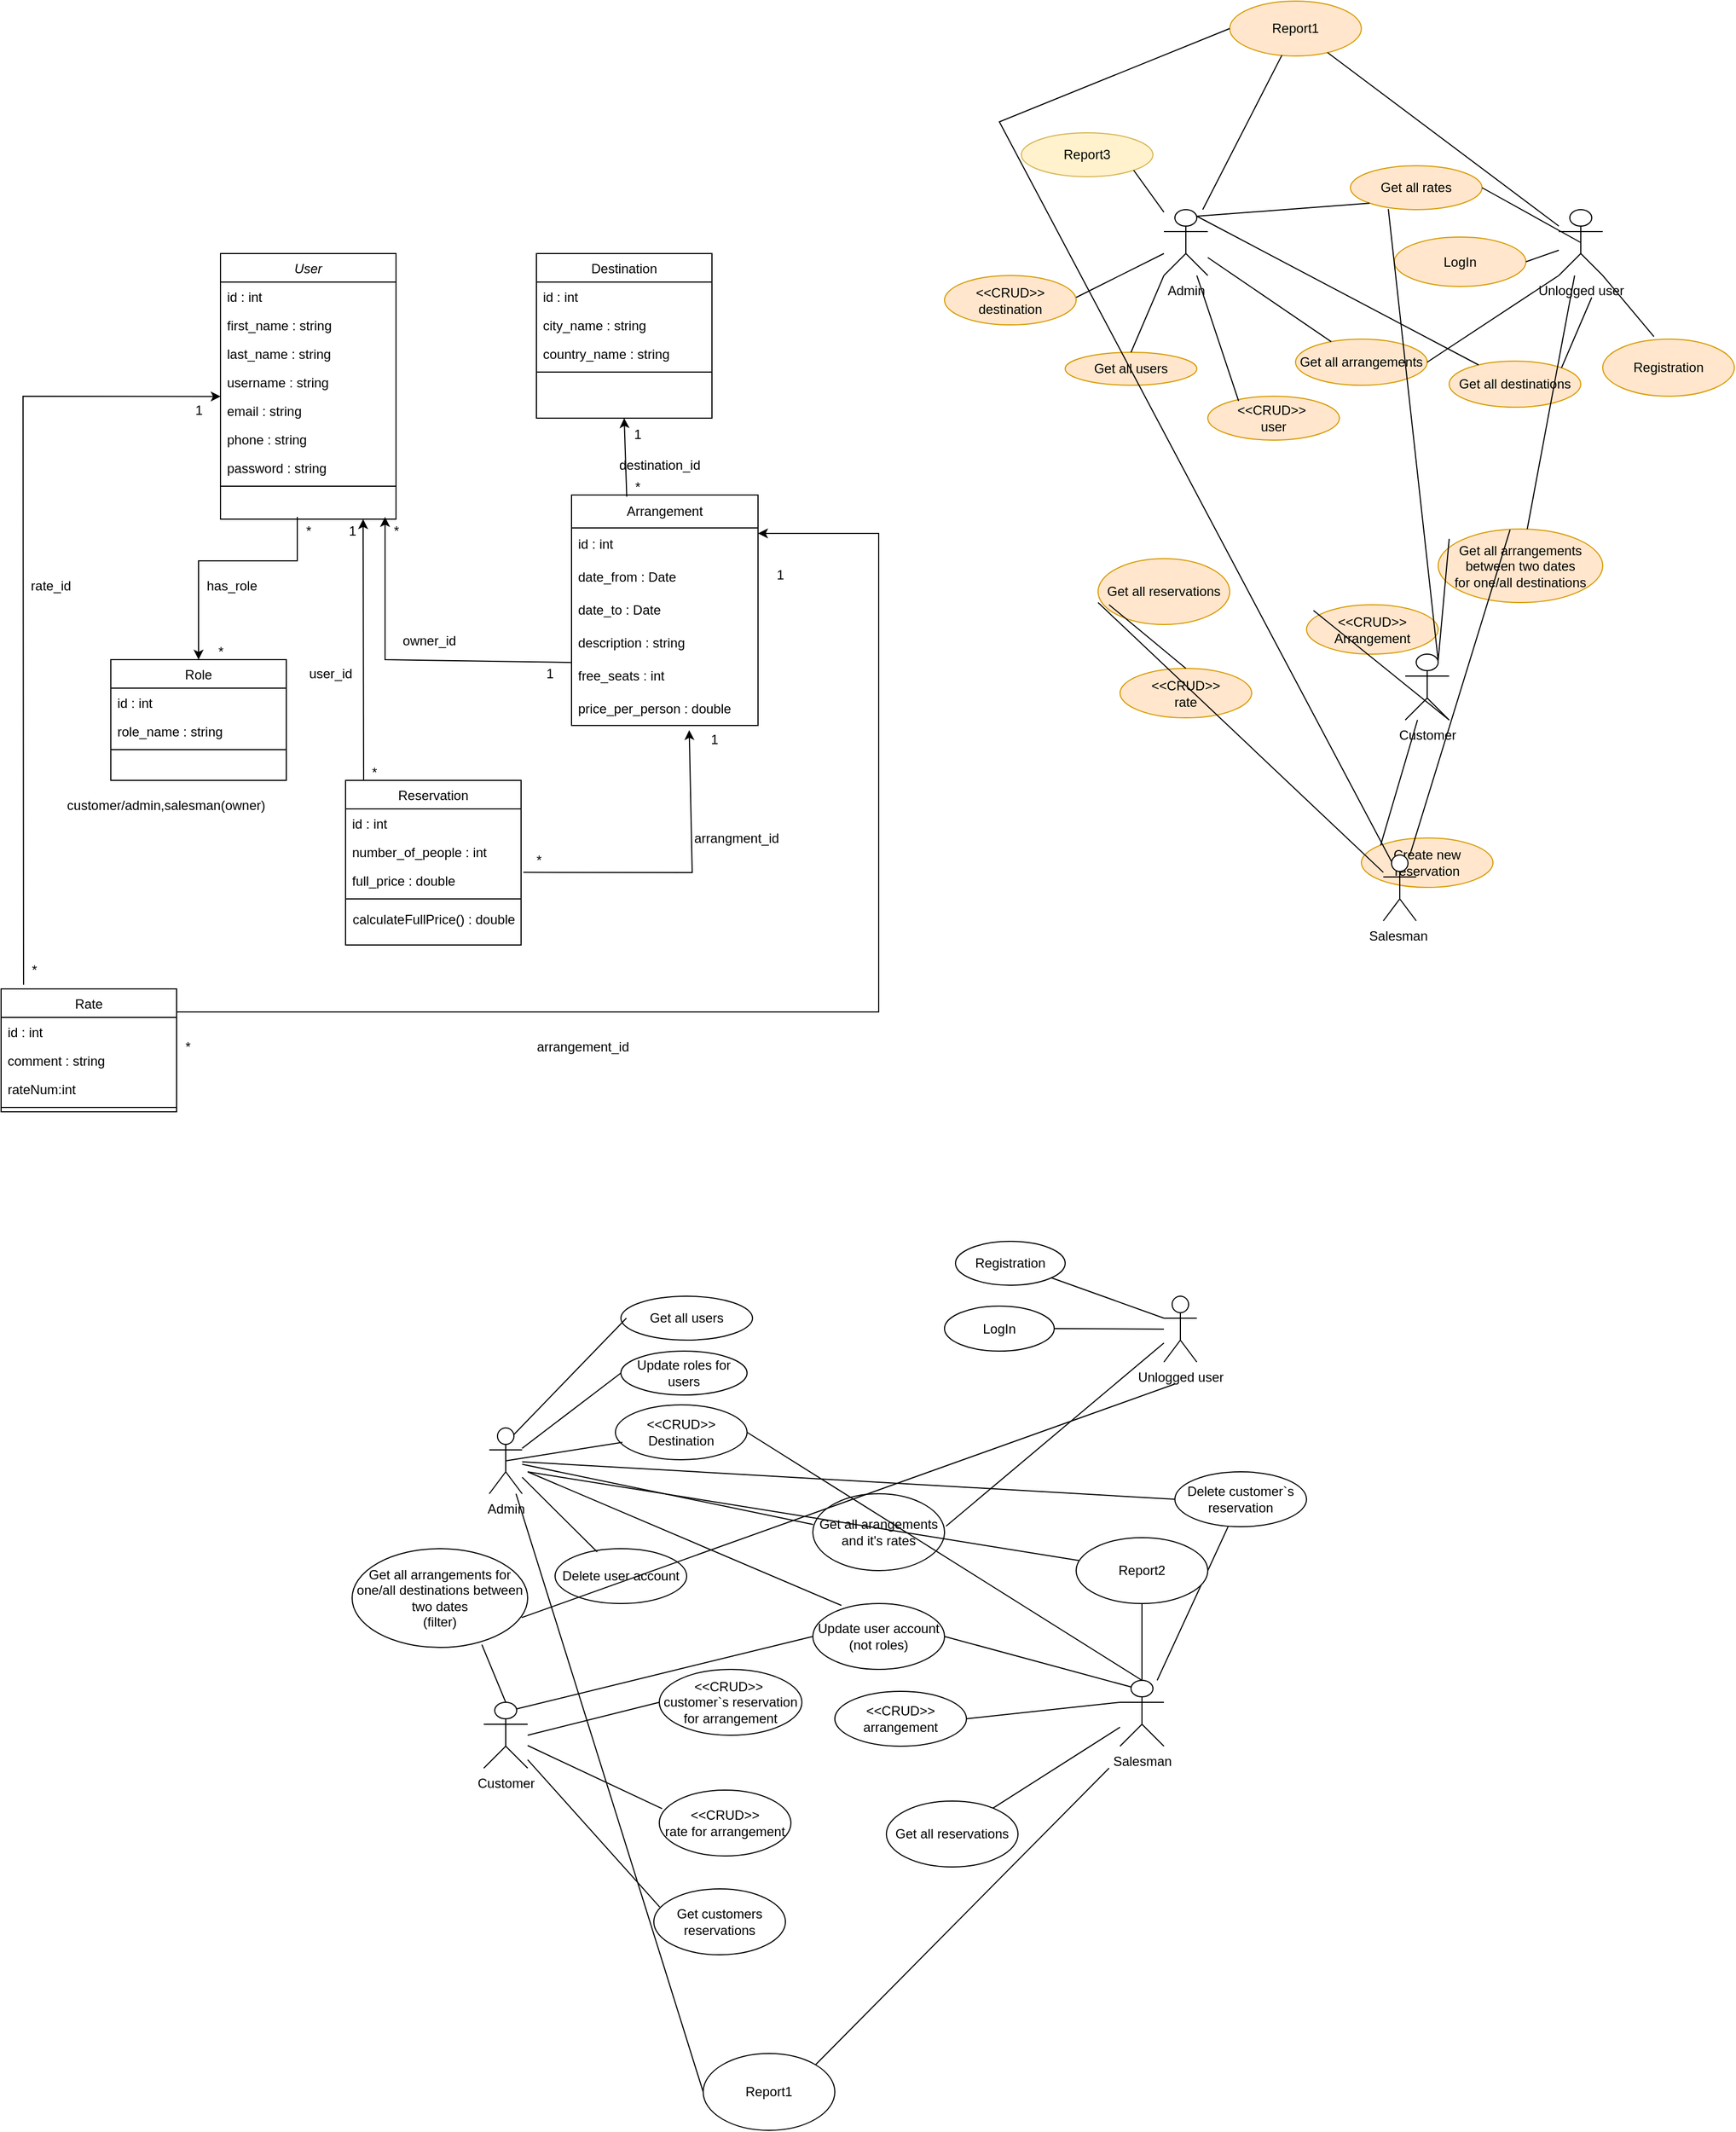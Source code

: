 <mxfile version="24.5.1" type="device">
  <diagram id="C5RBs43oDa-KdzZeNtuy" name="Page-1">
    <mxGraphModel dx="1594" dy="2114" grid="1" gridSize="10" guides="1" tooltips="1" connect="1" arrows="1" fold="1" page="1" pageScale="1" pageWidth="827" pageHeight="1169" math="0" shadow="0">
      <root>
        <mxCell id="WIyWlLk6GJQsqaUBKTNV-0" />
        <mxCell id="WIyWlLk6GJQsqaUBKTNV-1" parent="WIyWlLk6GJQsqaUBKTNV-0" />
        <mxCell id="zkfFHV4jXpPFQw0GAbJ--0" value="User" style="swimlane;fontStyle=2;align=center;verticalAlign=top;childLayout=stackLayout;horizontal=1;startSize=26;horizontalStack=0;resizeParent=1;resizeLast=0;collapsible=1;marginBottom=0;rounded=0;shadow=0;strokeWidth=1;" parent="WIyWlLk6GJQsqaUBKTNV-1" vertex="1">
          <mxGeometry x="220" y="120" width="160" height="242" as="geometry">
            <mxRectangle x="230" y="140" width="160" height="26" as="alternateBounds" />
          </mxGeometry>
        </mxCell>
        <mxCell id="zkfFHV4jXpPFQw0GAbJ--2" value="id : int" style="text;align=left;verticalAlign=top;spacingLeft=4;spacingRight=4;overflow=hidden;rotatable=0;points=[[0,0.5],[1,0.5]];portConstraint=eastwest;rounded=0;shadow=0;html=0;" parent="zkfFHV4jXpPFQw0GAbJ--0" vertex="1">
          <mxGeometry y="26" width="160" height="26" as="geometry" />
        </mxCell>
        <mxCell id="zkfFHV4jXpPFQw0GAbJ--3" value="first_name : string" style="text;align=left;verticalAlign=top;spacingLeft=4;spacingRight=4;overflow=hidden;rotatable=0;points=[[0,0.5],[1,0.5]];portConstraint=eastwest;rounded=0;shadow=0;html=0;" parent="zkfFHV4jXpPFQw0GAbJ--0" vertex="1">
          <mxGeometry y="52" width="160" height="26" as="geometry" />
        </mxCell>
        <mxCell id="bcTZd5hM2hBNBX8d18UH-1" value="last_name : string" style="text;align=left;verticalAlign=top;spacingLeft=4;spacingRight=4;overflow=hidden;rotatable=0;points=[[0,0.5],[1,0.5]];portConstraint=eastwest;rounded=0;shadow=0;html=0;" parent="zkfFHV4jXpPFQw0GAbJ--0" vertex="1">
          <mxGeometry y="78" width="160" height="26" as="geometry" />
        </mxCell>
        <mxCell id="bcTZd5hM2hBNBX8d18UH-0" value="username : string" style="text;align=left;verticalAlign=top;spacingLeft=4;spacingRight=4;overflow=hidden;rotatable=0;points=[[0,0.5],[1,0.5]];portConstraint=eastwest;rounded=0;shadow=0;html=0;" parent="zkfFHV4jXpPFQw0GAbJ--0" vertex="1">
          <mxGeometry y="104" width="160" height="26" as="geometry" />
        </mxCell>
        <mxCell id="bcTZd5hM2hBNBX8d18UH-2" value="email : string" style="text;align=left;verticalAlign=top;spacingLeft=4;spacingRight=4;overflow=hidden;rotatable=0;points=[[0,0.5],[1,0.5]];portConstraint=eastwest;rounded=0;shadow=0;html=0;" parent="zkfFHV4jXpPFQw0GAbJ--0" vertex="1">
          <mxGeometry y="130" width="160" height="26" as="geometry" />
        </mxCell>
        <mxCell id="bcTZd5hM2hBNBX8d18UH-3" value="phone : string" style="text;align=left;verticalAlign=top;spacingLeft=4;spacingRight=4;overflow=hidden;rotatable=0;points=[[0,0.5],[1,0.5]];portConstraint=eastwest;rounded=0;shadow=0;html=0;" parent="zkfFHV4jXpPFQw0GAbJ--0" vertex="1">
          <mxGeometry y="156" width="160" height="26" as="geometry" />
        </mxCell>
        <mxCell id="bcTZd5hM2hBNBX8d18UH-4" value="password : string" style="text;align=left;verticalAlign=top;spacingLeft=4;spacingRight=4;overflow=hidden;rotatable=0;points=[[0,0.5],[1,0.5]];portConstraint=eastwest;rounded=0;shadow=0;html=0;" parent="zkfFHV4jXpPFQw0GAbJ--0" vertex="1">
          <mxGeometry y="182" width="160" height="26" as="geometry" />
        </mxCell>
        <mxCell id="zkfFHV4jXpPFQw0GAbJ--4" value="" style="line;html=1;strokeWidth=1;align=left;verticalAlign=middle;spacingTop=-1;spacingLeft=3;spacingRight=3;rotatable=0;labelPosition=right;points=[];portConstraint=eastwest;" parent="zkfFHV4jXpPFQw0GAbJ--0" vertex="1">
          <mxGeometry y="208" width="160" height="8" as="geometry" />
        </mxCell>
        <mxCell id="zkfFHV4jXpPFQw0GAbJ--6" value="Role" style="swimlane;fontStyle=0;align=center;verticalAlign=top;childLayout=stackLayout;horizontal=1;startSize=26;horizontalStack=0;resizeParent=1;resizeLast=0;collapsible=1;marginBottom=0;rounded=0;shadow=0;strokeWidth=1;" parent="WIyWlLk6GJQsqaUBKTNV-1" vertex="1">
          <mxGeometry x="120" y="490" width="160" height="110" as="geometry">
            <mxRectangle x="130" y="380" width="160" height="26" as="alternateBounds" />
          </mxGeometry>
        </mxCell>
        <mxCell id="zkfFHV4jXpPFQw0GAbJ--7" value="id : int" style="text;align=left;verticalAlign=top;spacingLeft=4;spacingRight=4;overflow=hidden;rotatable=0;points=[[0,0.5],[1,0.5]];portConstraint=eastwest;" parent="zkfFHV4jXpPFQw0GAbJ--6" vertex="1">
          <mxGeometry y="26" width="160" height="26" as="geometry" />
        </mxCell>
        <mxCell id="zkfFHV4jXpPFQw0GAbJ--8" value="role_name : string" style="text;align=left;verticalAlign=top;spacingLeft=4;spacingRight=4;overflow=hidden;rotatable=0;points=[[0,0.5],[1,0.5]];portConstraint=eastwest;rounded=0;shadow=0;html=0;" parent="zkfFHV4jXpPFQw0GAbJ--6" vertex="1">
          <mxGeometry y="52" width="160" height="26" as="geometry" />
        </mxCell>
        <mxCell id="zkfFHV4jXpPFQw0GAbJ--9" value="" style="line;html=1;strokeWidth=1;align=left;verticalAlign=middle;spacingTop=-1;spacingLeft=3;spacingRight=3;rotatable=0;labelPosition=right;points=[];portConstraint=eastwest;" parent="zkfFHV4jXpPFQw0GAbJ--6" vertex="1">
          <mxGeometry y="78" width="160" height="8" as="geometry" />
        </mxCell>
        <mxCell id="zkfFHV4jXpPFQw0GAbJ--17" value="Destination" style="swimlane;fontStyle=0;align=center;verticalAlign=top;childLayout=stackLayout;horizontal=1;startSize=26;horizontalStack=0;resizeParent=1;resizeLast=0;collapsible=1;marginBottom=0;rounded=0;shadow=0;strokeWidth=1;" parent="WIyWlLk6GJQsqaUBKTNV-1" vertex="1">
          <mxGeometry x="508" y="120" width="160" height="150" as="geometry">
            <mxRectangle x="550" y="140" width="160" height="26" as="alternateBounds" />
          </mxGeometry>
        </mxCell>
        <mxCell id="zkfFHV4jXpPFQw0GAbJ--18" value="id : int" style="text;align=left;verticalAlign=top;spacingLeft=4;spacingRight=4;overflow=hidden;rotatable=0;points=[[0,0.5],[1,0.5]];portConstraint=eastwest;" parent="zkfFHV4jXpPFQw0GAbJ--17" vertex="1">
          <mxGeometry y="26" width="160" height="26" as="geometry" />
        </mxCell>
        <mxCell id="zkfFHV4jXpPFQw0GAbJ--20" value="city_name : string" style="text;align=left;verticalAlign=top;spacingLeft=4;spacingRight=4;overflow=hidden;rotatable=0;points=[[0,0.5],[1,0.5]];portConstraint=eastwest;rounded=0;shadow=0;html=0;" parent="zkfFHV4jXpPFQw0GAbJ--17" vertex="1">
          <mxGeometry y="52" width="160" height="26" as="geometry" />
        </mxCell>
        <mxCell id="zkfFHV4jXpPFQw0GAbJ--21" value="country_name : string" style="text;align=left;verticalAlign=top;spacingLeft=4;spacingRight=4;overflow=hidden;rotatable=0;points=[[0,0.5],[1,0.5]];portConstraint=eastwest;rounded=0;shadow=0;html=0;" parent="zkfFHV4jXpPFQw0GAbJ--17" vertex="1">
          <mxGeometry y="78" width="160" height="26" as="geometry" />
        </mxCell>
        <mxCell id="zkfFHV4jXpPFQw0GAbJ--23" value="" style="line;html=1;strokeWidth=1;align=left;verticalAlign=middle;spacingTop=-1;spacingLeft=3;spacingRight=3;rotatable=0;labelPosition=right;points=[];portConstraint=eastwest;" parent="zkfFHV4jXpPFQw0GAbJ--17" vertex="1">
          <mxGeometry y="104" width="160" height="8" as="geometry" />
        </mxCell>
        <mxCell id="bcTZd5hM2hBNBX8d18UH-5" value="" style="endArrow=classic;html=1;rounded=0;entryX=0.5;entryY=0;entryDx=0;entryDy=0;" parent="WIyWlLk6GJQsqaUBKTNV-1" target="zkfFHV4jXpPFQw0GAbJ--6" edge="1">
          <mxGeometry width="50" height="50" relative="1" as="geometry">
            <mxPoint x="290" y="360" as="sourcePoint" />
            <mxPoint x="420" y="310" as="targetPoint" />
            <Array as="points">
              <mxPoint x="290" y="400" />
              <mxPoint x="200" y="400" />
            </Array>
          </mxGeometry>
        </mxCell>
        <mxCell id="bcTZd5hM2hBNBX8d18UH-6" value="*" style="text;html=1;align=center;verticalAlign=middle;resizable=0;points=[];autosize=1;strokeColor=none;fillColor=none;" parent="WIyWlLk6GJQsqaUBKTNV-1" vertex="1">
          <mxGeometry x="285" y="358" width="30" height="30" as="geometry" />
        </mxCell>
        <mxCell id="bcTZd5hM2hBNBX8d18UH-7" value="*" style="text;html=1;align=center;verticalAlign=middle;resizable=0;points=[];autosize=1;strokeColor=none;fillColor=none;" parent="WIyWlLk6GJQsqaUBKTNV-1" vertex="1">
          <mxGeometry x="205" y="468" width="30" height="30" as="geometry" />
        </mxCell>
        <mxCell id="bcTZd5hM2hBNBX8d18UH-29" value="Arrangement" style="swimlane;fontStyle=0;childLayout=stackLayout;horizontal=1;startSize=30;horizontalStack=0;resizeParent=1;resizeParentMax=0;resizeLast=0;collapsible=1;marginBottom=0;whiteSpace=wrap;html=1;" parent="WIyWlLk6GJQsqaUBKTNV-1" vertex="1">
          <mxGeometry x="540" y="340" width="170" height="210" as="geometry" />
        </mxCell>
        <mxCell id="bcTZd5hM2hBNBX8d18UH-30" value="id : int" style="text;strokeColor=none;fillColor=none;align=left;verticalAlign=middle;spacingLeft=4;spacingRight=4;overflow=hidden;points=[[0,0.5],[1,0.5]];portConstraint=eastwest;rotatable=0;whiteSpace=wrap;html=1;" parent="bcTZd5hM2hBNBX8d18UH-29" vertex="1">
          <mxGeometry y="30" width="170" height="30" as="geometry" />
        </mxCell>
        <mxCell id="bcTZd5hM2hBNBX8d18UH-31" value="date_from : Date" style="text;strokeColor=none;fillColor=none;align=left;verticalAlign=middle;spacingLeft=4;spacingRight=4;overflow=hidden;points=[[0,0.5],[1,0.5]];portConstraint=eastwest;rotatable=0;whiteSpace=wrap;html=1;" parent="bcTZd5hM2hBNBX8d18UH-29" vertex="1">
          <mxGeometry y="60" width="170" height="30" as="geometry" />
        </mxCell>
        <mxCell id="bcTZd5hM2hBNBX8d18UH-32" value="date_to : Date" style="text;strokeColor=none;fillColor=none;align=left;verticalAlign=middle;spacingLeft=4;spacingRight=4;overflow=hidden;points=[[0,0.5],[1,0.5]];portConstraint=eastwest;rotatable=0;whiteSpace=wrap;html=1;" parent="bcTZd5hM2hBNBX8d18UH-29" vertex="1">
          <mxGeometry y="90" width="170" height="30" as="geometry" />
        </mxCell>
        <mxCell id="bcTZd5hM2hBNBX8d18UH-33" value="description : string" style="text;strokeColor=none;fillColor=none;align=left;verticalAlign=middle;spacingLeft=4;spacingRight=4;overflow=hidden;points=[[0,0.5],[1,0.5]];portConstraint=eastwest;rotatable=0;whiteSpace=wrap;html=1;" parent="bcTZd5hM2hBNBX8d18UH-29" vertex="1">
          <mxGeometry y="120" width="170" height="30" as="geometry" />
        </mxCell>
        <mxCell id="bcTZd5hM2hBNBX8d18UH-34" value="free_seats : int&amp;nbsp;" style="text;strokeColor=none;fillColor=none;align=left;verticalAlign=middle;spacingLeft=4;spacingRight=4;overflow=hidden;points=[[0,0.5],[1,0.5]];portConstraint=eastwest;rotatable=0;whiteSpace=wrap;html=1;" parent="bcTZd5hM2hBNBX8d18UH-29" vertex="1">
          <mxGeometry y="150" width="170" height="30" as="geometry" />
        </mxCell>
        <mxCell id="bcTZd5hM2hBNBX8d18UH-35" value="price_per_person : double" style="text;strokeColor=none;fillColor=none;align=left;verticalAlign=middle;spacingLeft=4;spacingRight=4;overflow=hidden;points=[[0,0.5],[1,0.5]];portConstraint=eastwest;rotatable=0;whiteSpace=wrap;html=1;" parent="bcTZd5hM2hBNBX8d18UH-29" vertex="1">
          <mxGeometry y="180" width="170" height="30" as="geometry" />
        </mxCell>
        <mxCell id="bcTZd5hM2hBNBX8d18UH-37" value="" style="endArrow=classic;html=1;rounded=0;exitX=0.296;exitY=0.007;exitDx=0;exitDy=0;exitPerimeter=0;entryX=0.5;entryY=1;entryDx=0;entryDy=0;" parent="WIyWlLk6GJQsqaUBKTNV-1" source="bcTZd5hM2hBNBX8d18UH-29" target="zkfFHV4jXpPFQw0GAbJ--17" edge="1">
          <mxGeometry width="50" height="50" relative="1" as="geometry">
            <mxPoint x="370" y="420" as="sourcePoint" />
            <mxPoint x="590" y="280" as="targetPoint" />
          </mxGeometry>
        </mxCell>
        <mxCell id="bcTZd5hM2hBNBX8d18UH-39" value="*" style="text;html=1;align=center;verticalAlign=middle;resizable=0;points=[];autosize=1;strokeColor=none;fillColor=none;" parent="WIyWlLk6GJQsqaUBKTNV-1" vertex="1">
          <mxGeometry x="585" y="318" width="30" height="30" as="geometry" />
        </mxCell>
        <mxCell id="bcTZd5hM2hBNBX8d18UH-40" value="1" style="text;html=1;align=center;verticalAlign=middle;resizable=0;points=[];autosize=1;strokeColor=none;fillColor=none;" parent="WIyWlLk6GJQsqaUBKTNV-1" vertex="1">
          <mxGeometry x="585" y="270" width="30" height="30" as="geometry" />
        </mxCell>
        <mxCell id="bcTZd5hM2hBNBX8d18UH-41" value="" style="endArrow=classic;html=1;rounded=0;exitX=0;exitY=1.087;exitDx=0;exitDy=0;exitPerimeter=0;" parent="WIyWlLk6GJQsqaUBKTNV-1" source="bcTZd5hM2hBNBX8d18UH-33" edge="1">
          <mxGeometry width="50" height="50" relative="1" as="geometry">
            <mxPoint x="370" y="420" as="sourcePoint" />
            <mxPoint x="370" y="360" as="targetPoint" />
            <Array as="points">
              <mxPoint x="370" y="490" />
            </Array>
          </mxGeometry>
        </mxCell>
        <mxCell id="bcTZd5hM2hBNBX8d18UH-42" value="1" style="text;html=1;align=center;verticalAlign=middle;resizable=0;points=[];autosize=1;strokeColor=none;fillColor=none;" parent="WIyWlLk6GJQsqaUBKTNV-1" vertex="1">
          <mxGeometry x="505" y="488" width="30" height="30" as="geometry" />
        </mxCell>
        <mxCell id="bcTZd5hM2hBNBX8d18UH-43" value="*" style="text;html=1;align=center;verticalAlign=middle;resizable=0;points=[];autosize=1;strokeColor=none;fillColor=none;" parent="WIyWlLk6GJQsqaUBKTNV-1" vertex="1">
          <mxGeometry x="365" y="358" width="30" height="30" as="geometry" />
        </mxCell>
        <mxCell id="bcTZd5hM2hBNBX8d18UH-44" value="owner_id" style="text;html=1;align=center;verticalAlign=middle;resizable=0;points=[];autosize=1;strokeColor=none;fillColor=none;" parent="WIyWlLk6GJQsqaUBKTNV-1" vertex="1">
          <mxGeometry x="375" y="458" width="70" height="30" as="geometry" />
        </mxCell>
        <mxCell id="bcTZd5hM2hBNBX8d18UH-45" value="destination_id" style="text;html=1;align=center;verticalAlign=middle;resizable=0;points=[];autosize=1;strokeColor=none;fillColor=none;" parent="WIyWlLk6GJQsqaUBKTNV-1" vertex="1">
          <mxGeometry x="570" y="298" width="100" height="30" as="geometry" />
        </mxCell>
        <mxCell id="bcTZd5hM2hBNBX8d18UH-46" value="has_role" style="text;html=1;align=center;verticalAlign=middle;resizable=0;points=[];autosize=1;strokeColor=none;fillColor=none;" parent="WIyWlLk6GJQsqaUBKTNV-1" vertex="1">
          <mxGeometry x="195" y="408" width="70" height="30" as="geometry" />
        </mxCell>
        <mxCell id="bcTZd5hM2hBNBX8d18UH-47" value="Reservation" style="swimlane;fontStyle=0;align=center;verticalAlign=top;childLayout=stackLayout;horizontal=1;startSize=26;horizontalStack=0;resizeParent=1;resizeLast=0;collapsible=1;marginBottom=0;rounded=0;shadow=0;strokeWidth=1;" parent="WIyWlLk6GJQsqaUBKTNV-1" vertex="1">
          <mxGeometry x="334" y="600" width="160" height="150" as="geometry">
            <mxRectangle x="550" y="140" width="160" height="26" as="alternateBounds" />
          </mxGeometry>
        </mxCell>
        <mxCell id="bcTZd5hM2hBNBX8d18UH-48" value="id : int" style="text;align=left;verticalAlign=top;spacingLeft=4;spacingRight=4;overflow=hidden;rotatable=0;points=[[0,0.5],[1,0.5]];portConstraint=eastwest;" parent="bcTZd5hM2hBNBX8d18UH-47" vertex="1">
          <mxGeometry y="26" width="160" height="26" as="geometry" />
        </mxCell>
        <mxCell id="bcTZd5hM2hBNBX8d18UH-49" value="number_of_people : int" style="text;align=left;verticalAlign=top;spacingLeft=4;spacingRight=4;overflow=hidden;rotatable=0;points=[[0,0.5],[1,0.5]];portConstraint=eastwest;rounded=0;shadow=0;html=0;" parent="bcTZd5hM2hBNBX8d18UH-47" vertex="1">
          <mxGeometry y="52" width="160" height="26" as="geometry" />
        </mxCell>
        <mxCell id="bcTZd5hM2hBNBX8d18UH-50" value="full_price : double" style="text;align=left;verticalAlign=top;spacingLeft=4;spacingRight=4;overflow=hidden;rotatable=0;points=[[0,0.5],[1,0.5]];portConstraint=eastwest;rounded=0;shadow=0;html=0;" parent="bcTZd5hM2hBNBX8d18UH-47" vertex="1">
          <mxGeometry y="78" width="160" height="26" as="geometry" />
        </mxCell>
        <mxCell id="bcTZd5hM2hBNBX8d18UH-51" value="" style="line;html=1;strokeWidth=1;align=left;verticalAlign=middle;spacingTop=-1;spacingLeft=3;spacingRight=3;rotatable=0;labelPosition=right;points=[];portConstraint=eastwest;" parent="bcTZd5hM2hBNBX8d18UH-47" vertex="1">
          <mxGeometry y="104" width="160" height="8" as="geometry" />
        </mxCell>
        <mxCell id="bcTZd5hM2hBNBX8d18UH-74" value="calculateFullPrice() : double" style="text;html=1;align=center;verticalAlign=middle;resizable=0;points=[];autosize=1;strokeColor=none;fillColor=none;" parent="bcTZd5hM2hBNBX8d18UH-47" vertex="1">
          <mxGeometry y="112" width="160" height="30" as="geometry" />
        </mxCell>
        <mxCell id="bcTZd5hM2hBNBX8d18UH-52" value="" style="endArrow=classic;html=1;rounded=0;exitX=1.013;exitY=0.223;exitDx=0;exitDy=0;exitPerimeter=0;entryX=0.631;entryY=1.14;entryDx=0;entryDy=0;entryPerimeter=0;" parent="WIyWlLk6GJQsqaUBKTNV-1" source="bcTZd5hM2hBNBX8d18UH-50" target="bcTZd5hM2hBNBX8d18UH-35" edge="1">
          <mxGeometry width="50" height="50" relative="1" as="geometry">
            <mxPoint x="370" y="570" as="sourcePoint" />
            <mxPoint x="420" y="520" as="targetPoint" />
            <Array as="points">
              <mxPoint x="650" y="684" />
            </Array>
          </mxGeometry>
        </mxCell>
        <mxCell id="bcTZd5hM2hBNBX8d18UH-53" value="*" style="text;html=1;align=center;verticalAlign=middle;resizable=0;points=[];autosize=1;strokeColor=none;fillColor=none;" parent="WIyWlLk6GJQsqaUBKTNV-1" vertex="1">
          <mxGeometry x="495" y="658" width="30" height="30" as="geometry" />
        </mxCell>
        <mxCell id="bcTZd5hM2hBNBX8d18UH-54" value="1" style="text;html=1;align=center;verticalAlign=middle;resizable=0;points=[];autosize=1;strokeColor=none;fillColor=none;" parent="WIyWlLk6GJQsqaUBKTNV-1" vertex="1">
          <mxGeometry x="655" y="548" width="30" height="30" as="geometry" />
        </mxCell>
        <mxCell id="bcTZd5hM2hBNBX8d18UH-55" value="arrangment_id" style="text;html=1;align=center;verticalAlign=middle;resizable=0;points=[];autosize=1;strokeColor=none;fillColor=none;" parent="WIyWlLk6GJQsqaUBKTNV-1" vertex="1">
          <mxGeometry x="640" y="638" width="100" height="30" as="geometry" />
        </mxCell>
        <mxCell id="bcTZd5hM2hBNBX8d18UH-56" value="" style="endArrow=classic;html=1;rounded=0;exitX=0.103;exitY=-0.001;exitDx=0;exitDy=0;exitPerimeter=0;" parent="WIyWlLk6GJQsqaUBKTNV-1" source="bcTZd5hM2hBNBX8d18UH-47" edge="1">
          <mxGeometry width="50" height="50" relative="1" as="geometry">
            <mxPoint x="350" y="592" as="sourcePoint" />
            <mxPoint x="350" y="362" as="targetPoint" />
          </mxGeometry>
        </mxCell>
        <mxCell id="bcTZd5hM2hBNBX8d18UH-57" value="user_id" style="text;html=1;align=center;verticalAlign=middle;resizable=0;points=[];autosize=1;strokeColor=none;fillColor=none;" parent="WIyWlLk6GJQsqaUBKTNV-1" vertex="1">
          <mxGeometry x="290" y="488" width="60" height="30" as="geometry" />
        </mxCell>
        <mxCell id="bcTZd5hM2hBNBX8d18UH-58" value="*" style="text;html=1;align=center;verticalAlign=middle;resizable=0;points=[];autosize=1;strokeColor=none;fillColor=none;" parent="WIyWlLk6GJQsqaUBKTNV-1" vertex="1">
          <mxGeometry x="345" y="578" width="30" height="30" as="geometry" />
        </mxCell>
        <mxCell id="bcTZd5hM2hBNBX8d18UH-59" value="1" style="text;html=1;align=center;verticalAlign=middle;resizable=0;points=[];autosize=1;strokeColor=none;fillColor=none;" parent="WIyWlLk6GJQsqaUBKTNV-1" vertex="1">
          <mxGeometry x="325" y="358" width="30" height="30" as="geometry" />
        </mxCell>
        <mxCell id="bcTZd5hM2hBNBX8d18UH-60" value="Rate" style="swimlane;fontStyle=0;align=center;verticalAlign=top;childLayout=stackLayout;horizontal=1;startSize=26;horizontalStack=0;resizeParent=1;resizeLast=0;collapsible=1;marginBottom=0;rounded=0;shadow=0;strokeWidth=1;" parent="WIyWlLk6GJQsqaUBKTNV-1" vertex="1">
          <mxGeometry x="20" y="790" width="160" height="112" as="geometry">
            <mxRectangle x="130" y="380" width="160" height="26" as="alternateBounds" />
          </mxGeometry>
        </mxCell>
        <mxCell id="bcTZd5hM2hBNBX8d18UH-61" value="id : int" style="text;align=left;verticalAlign=top;spacingLeft=4;spacingRight=4;overflow=hidden;rotatable=0;points=[[0,0.5],[1,0.5]];portConstraint=eastwest;" parent="bcTZd5hM2hBNBX8d18UH-60" vertex="1">
          <mxGeometry y="26" width="160" height="26" as="geometry" />
        </mxCell>
        <mxCell id="JBSo4vxWommFMNWSkUEU-4" value="comment : string" style="text;align=left;verticalAlign=top;spacingLeft=4;spacingRight=4;overflow=hidden;rotatable=0;points=[[0,0.5],[1,0.5]];portConstraint=eastwest;rounded=0;shadow=0;html=0;" vertex="1" parent="bcTZd5hM2hBNBX8d18UH-60">
          <mxGeometry y="52" width="160" height="26" as="geometry" />
        </mxCell>
        <mxCell id="bcTZd5hM2hBNBX8d18UH-62" value="rateNum:int" style="text;align=left;verticalAlign=top;spacingLeft=4;spacingRight=4;overflow=hidden;rotatable=0;points=[[0,0.5],[1,0.5]];portConstraint=eastwest;rounded=0;shadow=0;html=0;" parent="bcTZd5hM2hBNBX8d18UH-60" vertex="1">
          <mxGeometry y="78" width="160" height="26" as="geometry" />
        </mxCell>
        <mxCell id="bcTZd5hM2hBNBX8d18UH-63" value="" style="line;html=1;strokeWidth=1;align=left;verticalAlign=middle;spacingTop=-1;spacingLeft=3;spacingRight=3;rotatable=0;labelPosition=right;points=[];portConstraint=eastwest;" parent="bcTZd5hM2hBNBX8d18UH-60" vertex="1">
          <mxGeometry y="104" width="160" height="8" as="geometry" />
        </mxCell>
        <mxCell id="bcTZd5hM2hBNBX8d18UH-65" value="" style="endArrow=classic;html=1;rounded=0;exitX=0.128;exitY=-0.034;exitDx=0;exitDy=0;exitPerimeter=0;entryX=0.001;entryY=0.008;entryDx=0;entryDy=0;entryPerimeter=0;" parent="WIyWlLk6GJQsqaUBKTNV-1" source="bcTZd5hM2hBNBX8d18UH-60" target="bcTZd5hM2hBNBX8d18UH-2" edge="1">
          <mxGeometry width="50" height="50" relative="1" as="geometry">
            <mxPoint x="-80.0" y="752.708" as="sourcePoint" />
            <mxPoint x="84.84" y="137.298" as="targetPoint" />
            <Array as="points">
              <mxPoint x="40" y="250" />
            </Array>
          </mxGeometry>
        </mxCell>
        <mxCell id="bcTZd5hM2hBNBX8d18UH-66" value="*" style="text;html=1;align=center;verticalAlign=middle;resizable=0;points=[];autosize=1;strokeColor=none;fillColor=none;" parent="WIyWlLk6GJQsqaUBKTNV-1" vertex="1">
          <mxGeometry x="35" y="758" width="30" height="30" as="geometry" />
        </mxCell>
        <mxCell id="bcTZd5hM2hBNBX8d18UH-67" value="1" style="text;html=1;align=center;verticalAlign=middle;resizable=0;points=[];autosize=1;strokeColor=none;fillColor=none;" parent="WIyWlLk6GJQsqaUBKTNV-1" vertex="1">
          <mxGeometry x="185" y="248" width="30" height="30" as="geometry" />
        </mxCell>
        <mxCell id="bcTZd5hM2hBNBX8d18UH-68" value="rate_id" style="text;html=1;align=center;verticalAlign=middle;resizable=0;points=[];autosize=1;strokeColor=none;fillColor=none;" parent="WIyWlLk6GJQsqaUBKTNV-1" vertex="1">
          <mxGeometry x="35" y="408" width="60" height="30" as="geometry" />
        </mxCell>
        <mxCell id="bcTZd5hM2hBNBX8d18UH-69" value="" style="endArrow=classic;html=1;rounded=0;exitX=1;exitY=0.5;exitDx=0;exitDy=0;entryX=1;entryY=0.5;entryDx=0;entryDy=0;" parent="WIyWlLk6GJQsqaUBKTNV-1" edge="1">
          <mxGeometry width="50" height="50" relative="1" as="geometry">
            <mxPoint x="180" y="811.0" as="sourcePoint" />
            <mxPoint x="710" y="375" as="targetPoint" />
            <Array as="points">
              <mxPoint x="820" y="811" />
              <mxPoint x="820" y="375" />
            </Array>
          </mxGeometry>
        </mxCell>
        <mxCell id="bcTZd5hM2hBNBX8d18UH-70" value="*" style="text;html=1;align=center;verticalAlign=middle;resizable=0;points=[];autosize=1;strokeColor=none;fillColor=none;" parent="WIyWlLk6GJQsqaUBKTNV-1" vertex="1">
          <mxGeometry x="175" y="828" width="30" height="30" as="geometry" />
        </mxCell>
        <mxCell id="bcTZd5hM2hBNBX8d18UH-71" value="1" style="text;html=1;align=center;verticalAlign=middle;resizable=0;points=[];autosize=1;strokeColor=none;fillColor=none;" parent="WIyWlLk6GJQsqaUBKTNV-1" vertex="1">
          <mxGeometry x="715" y="398" width="30" height="30" as="geometry" />
        </mxCell>
        <mxCell id="bcTZd5hM2hBNBX8d18UH-72" value="arrangement_id" style="text;html=1;align=center;verticalAlign=middle;resizable=0;points=[];autosize=1;strokeColor=none;fillColor=none;" parent="WIyWlLk6GJQsqaUBKTNV-1" vertex="1">
          <mxGeometry x="495" y="828" width="110" height="30" as="geometry" />
        </mxCell>
        <mxCell id="bcTZd5hM2hBNBX8d18UH-73" value="customer/admin,salesman(owner)" style="text;html=1;align=center;verticalAlign=middle;resizable=0;points=[];autosize=1;strokeColor=none;fillColor=none;" parent="WIyWlLk6GJQsqaUBKTNV-1" vertex="1">
          <mxGeometry x="70" y="608" width="200" height="30" as="geometry" />
        </mxCell>
        <mxCell id="bcTZd5hM2hBNBX8d18UH-77" value="Admin" style="shape=umlActor;verticalLabelPosition=bottom;verticalAlign=top;html=1;outlineConnect=0;" parent="WIyWlLk6GJQsqaUBKTNV-1" vertex="1">
          <mxGeometry x="1080" y="80" width="40" height="60" as="geometry" />
        </mxCell>
        <mxCell id="bcTZd5hM2hBNBX8d18UH-82" value="Unlogged user" style="shape=umlActor;verticalLabelPosition=bottom;verticalAlign=top;html=1;outlineConnect=0;" parent="WIyWlLk6GJQsqaUBKTNV-1" vertex="1">
          <mxGeometry x="1440" y="80" width="40" height="60" as="geometry" />
        </mxCell>
        <mxCell id="bcTZd5hM2hBNBX8d18UH-85" value="Get all destinations" style="ellipse;whiteSpace=wrap;html=1;fillColor=#ffe6cc;strokeColor=#d79b00;" parent="WIyWlLk6GJQsqaUBKTNV-1" vertex="1">
          <mxGeometry x="1340" y="218" width="120" height="42" as="geometry" />
        </mxCell>
        <mxCell id="bcTZd5hM2hBNBX8d18UH-87" value="Get all users" style="ellipse;whiteSpace=wrap;html=1;fillColor=#ffe6cc;strokeColor=#d79b00;" parent="WIyWlLk6GJQsqaUBKTNV-1" vertex="1">
          <mxGeometry x="990" y="210" width="120" height="30" as="geometry" />
        </mxCell>
        <mxCell id="bcTZd5hM2hBNBX8d18UH-89" value="Customer" style="shape=umlActor;verticalLabelPosition=bottom;verticalAlign=top;html=1;outlineConnect=0;" parent="WIyWlLk6GJQsqaUBKTNV-1" vertex="1">
          <mxGeometry x="1300" y="485" width="40" height="60" as="geometry" />
        </mxCell>
        <mxCell id="bcTZd5hM2hBNBX8d18UH-92" value="&amp;lt;&amp;lt;CRUD&amp;gt;&amp;gt;&lt;div&gt;Arrangement&lt;/div&gt;" style="ellipse;whiteSpace=wrap;html=1;fillColor=#ffe6cc;strokeColor=#d79b00;" parent="WIyWlLk6GJQsqaUBKTNV-1" vertex="1">
          <mxGeometry x="1210" y="440" width="120" height="45" as="geometry" />
        </mxCell>
        <mxCell id="bcTZd5hM2hBNBX8d18UH-94" value="&amp;lt;&amp;lt;CRUD&amp;gt;&amp;gt; destination" style="ellipse;whiteSpace=wrap;html=1;fillColor=#ffe6cc;strokeColor=#d79b00;" parent="WIyWlLk6GJQsqaUBKTNV-1" vertex="1">
          <mxGeometry x="880" y="140" width="120" height="45" as="geometry" />
        </mxCell>
        <mxCell id="bcTZd5hM2hBNBX8d18UH-96" value="&amp;lt;&amp;lt;CRUD&amp;gt;&amp;gt;&lt;div&gt;rate&lt;/div&gt;" style="ellipse;whiteSpace=wrap;html=1;fillColor=#ffe6cc;strokeColor=#d79b00;" parent="WIyWlLk6GJQsqaUBKTNV-1" vertex="1">
          <mxGeometry x="1040" y="498" width="120" height="45" as="geometry" />
        </mxCell>
        <mxCell id="bcTZd5hM2hBNBX8d18UH-98" value="Create new reservation" style="ellipse;whiteSpace=wrap;html=1;fillColor=#ffe6cc;strokeColor=#d79b00;" parent="WIyWlLk6GJQsqaUBKTNV-1" vertex="1">
          <mxGeometry x="1260" y="652.5" width="120" height="45" as="geometry" />
        </mxCell>
        <mxCell id="bcTZd5hM2hBNBX8d18UH-100" value="&amp;lt;&amp;lt;CRUD&amp;gt;&amp;gt;&amp;nbsp;&lt;div&gt;user&lt;/div&gt;" style="ellipse;whiteSpace=wrap;html=1;fillColor=#ffe6cc;strokeColor=#d79b00;" parent="WIyWlLk6GJQsqaUBKTNV-1" vertex="1">
          <mxGeometry x="1120" y="250" width="120" height="40" as="geometry" />
        </mxCell>
        <mxCell id="bcTZd5hM2hBNBX8d18UH-102" value="Registration" style="ellipse;whiteSpace=wrap;html=1;fillColor=#ffe6cc;strokeColor=#d79b00;" parent="WIyWlLk6GJQsqaUBKTNV-1" vertex="1">
          <mxGeometry x="1480" y="198" width="120" height="52" as="geometry" />
        </mxCell>
        <mxCell id="bcTZd5hM2hBNBX8d18UH-104" value="LogIn" style="ellipse;whiteSpace=wrap;html=1;fillColor=#ffe6cc;strokeColor=#d79b00;" parent="WIyWlLk6GJQsqaUBKTNV-1" vertex="1">
          <mxGeometry x="1290" y="105" width="120" height="45" as="geometry" />
        </mxCell>
        <mxCell id="bcTZd5hM2hBNBX8d18UH-107" value="Get all arrangements between two dates&lt;div&gt;for one/all destinations&lt;/div&gt;" style="ellipse;whiteSpace=wrap;html=1;fillColor=#ffe6cc;strokeColor=#d79b00;" parent="WIyWlLk6GJQsqaUBKTNV-1" vertex="1">
          <mxGeometry x="1330" y="371" width="150" height="67" as="geometry" />
        </mxCell>
        <mxCell id="bcTZd5hM2hBNBX8d18UH-110" value="Report1" style="ellipse;whiteSpace=wrap;html=1;fillColor=#ffe6cc;strokeColor=#d79b00;" parent="WIyWlLk6GJQsqaUBKTNV-1" vertex="1">
          <mxGeometry x="1140" y="-110" width="120" height="50" as="geometry" />
        </mxCell>
        <mxCell id="bcTZd5hM2hBNBX8d18UH-111" value="Get all arrangements" style="ellipse;whiteSpace=wrap;html=1;fillColor=#ffe6cc;strokeColor=#d79b00;" parent="WIyWlLk6GJQsqaUBKTNV-1" vertex="1">
          <mxGeometry x="1200" y="198" width="120" height="42" as="geometry" />
        </mxCell>
        <mxCell id="bcTZd5hM2hBNBX8d18UH-113" value="Get all rates" style="ellipse;whiteSpace=wrap;html=1;fillColor=#ffe6cc;strokeColor=#d79b00;" parent="WIyWlLk6GJQsqaUBKTNV-1" vertex="1">
          <mxGeometry x="1250" y="40" width="120" height="40" as="geometry" />
        </mxCell>
        <mxCell id="bcTZd5hM2hBNBX8d18UH-116" value="Salesman&amp;nbsp;" style="shape=umlActor;verticalLabelPosition=bottom;verticalAlign=top;html=1;outlineConnect=0;" parent="WIyWlLk6GJQsqaUBKTNV-1" vertex="1">
          <mxGeometry x="1280" y="668" width="30" height="60" as="geometry" />
        </mxCell>
        <mxCell id="bcTZd5hM2hBNBX8d18UH-117" value="Get all reservations" style="ellipse;whiteSpace=wrap;html=1;fillColor=#ffe6cc;strokeColor=#d79b00;" parent="WIyWlLk6GJQsqaUBKTNV-1" vertex="1">
          <mxGeometry x="1020" y="398" width="120" height="60" as="geometry" />
        </mxCell>
        <mxCell id="bcTZd5hM2hBNBX8d18UH-118" value="" style="endArrow=none;html=1;rounded=0;entryX=0;entryY=0.667;entryDx=0;entryDy=0;entryPerimeter=0;" parent="WIyWlLk6GJQsqaUBKTNV-1" source="bcTZd5hM2hBNBX8d18UH-116" target="bcTZd5hM2hBNBX8d18UH-117" edge="1">
          <mxGeometry width="50" height="50" relative="1" as="geometry">
            <mxPoint x="1020" y="330" as="sourcePoint" />
            <mxPoint x="1070" y="280" as="targetPoint" />
            <Array as="points" />
          </mxGeometry>
        </mxCell>
        <mxCell id="bcTZd5hM2hBNBX8d18UH-119" value="" style="endArrow=none;html=1;rounded=0;" parent="WIyWlLk6GJQsqaUBKTNV-1" target="bcTZd5hM2hBNBX8d18UH-77" edge="1">
          <mxGeometry width="50" height="50" relative="1" as="geometry">
            <mxPoint x="1000" y="160" as="sourcePoint" />
            <mxPoint x="1050" y="110" as="targetPoint" />
          </mxGeometry>
        </mxCell>
        <mxCell id="bcTZd5hM2hBNBX8d18UH-122" value="" style="endArrow=none;html=1;rounded=0;" parent="WIyWlLk6GJQsqaUBKTNV-1" source="bcTZd5hM2hBNBX8d18UH-111" target="bcTZd5hM2hBNBX8d18UH-77" edge="1">
          <mxGeometry width="50" height="50" relative="1" as="geometry">
            <mxPoint x="1070" y="320" as="sourcePoint" />
            <mxPoint x="1120" y="270" as="targetPoint" />
          </mxGeometry>
        </mxCell>
        <mxCell id="bcTZd5hM2hBNBX8d18UH-123" value="" style="endArrow=none;html=1;rounded=0;entryX=0.75;entryY=0.1;entryDx=0;entryDy=0;entryPerimeter=0;" parent="WIyWlLk6GJQsqaUBKTNV-1" source="bcTZd5hM2hBNBX8d18UH-85" target="bcTZd5hM2hBNBX8d18UH-77" edge="1">
          <mxGeometry width="50" height="50" relative="1" as="geometry">
            <mxPoint x="1070" y="320" as="sourcePoint" />
            <mxPoint x="1120" y="270" as="targetPoint" />
          </mxGeometry>
        </mxCell>
        <mxCell id="bcTZd5hM2hBNBX8d18UH-124" value="" style="endArrow=none;html=1;rounded=0;entryX=0.5;entryY=0.5;entryDx=0;entryDy=0;entryPerimeter=0;exitX=1;exitY=0.5;exitDx=0;exitDy=0;" parent="WIyWlLk6GJQsqaUBKTNV-1" source="bcTZd5hM2hBNBX8d18UH-113" target="bcTZd5hM2hBNBX8d18UH-82" edge="1">
          <mxGeometry width="50" height="50" relative="1" as="geometry">
            <mxPoint x="1070" y="320" as="sourcePoint" />
            <mxPoint x="1120" y="270" as="targetPoint" />
          </mxGeometry>
        </mxCell>
        <mxCell id="bcTZd5hM2hBNBX8d18UH-125" value="" style="endArrow=none;html=1;rounded=0;entryX=0.75;entryY=0.1;entryDx=0;entryDy=0;entryPerimeter=0;exitX=0;exitY=1;exitDx=0;exitDy=0;" parent="WIyWlLk6GJQsqaUBKTNV-1" source="bcTZd5hM2hBNBX8d18UH-113" target="bcTZd5hM2hBNBX8d18UH-77" edge="1">
          <mxGeometry width="50" height="50" relative="1" as="geometry">
            <mxPoint x="1070" y="320" as="sourcePoint" />
            <mxPoint x="1120" y="270" as="targetPoint" />
          </mxGeometry>
        </mxCell>
        <mxCell id="bcTZd5hM2hBNBX8d18UH-126" value="" style="endArrow=none;html=1;rounded=0;exitX=1;exitY=0.5;exitDx=0;exitDy=0;" parent="WIyWlLk6GJQsqaUBKTNV-1" source="bcTZd5hM2hBNBX8d18UH-104" target="bcTZd5hM2hBNBX8d18UH-82" edge="1">
          <mxGeometry width="50" height="50" relative="1" as="geometry">
            <mxPoint x="1070" y="320" as="sourcePoint" />
            <mxPoint x="1120" y="270" as="targetPoint" />
          </mxGeometry>
        </mxCell>
        <mxCell id="bcTZd5hM2hBNBX8d18UH-127" value="" style="endArrow=none;html=1;rounded=0;entryX=0;entryY=1;entryDx=0;entryDy=0;entryPerimeter=0;exitX=1;exitY=0.5;exitDx=0;exitDy=0;" parent="WIyWlLk6GJQsqaUBKTNV-1" source="bcTZd5hM2hBNBX8d18UH-111" target="bcTZd5hM2hBNBX8d18UH-82" edge="1">
          <mxGeometry width="50" height="50" relative="1" as="geometry">
            <mxPoint x="1070" y="320" as="sourcePoint" />
            <mxPoint x="1120" y="270" as="targetPoint" />
          </mxGeometry>
        </mxCell>
        <mxCell id="bcTZd5hM2hBNBX8d18UH-128" value="" style="endArrow=none;html=1;rounded=0;exitX=1;exitY=0;exitDx=0;exitDy=0;" parent="WIyWlLk6GJQsqaUBKTNV-1" source="bcTZd5hM2hBNBX8d18UH-85" edge="1">
          <mxGeometry width="50" height="50" relative="1" as="geometry">
            <mxPoint x="1070" y="320" as="sourcePoint" />
            <mxPoint x="1470" y="160" as="targetPoint" />
          </mxGeometry>
        </mxCell>
        <mxCell id="bcTZd5hM2hBNBX8d18UH-129" value="" style="endArrow=none;html=1;rounded=0;entryX=1;entryY=1;entryDx=0;entryDy=0;entryPerimeter=0;exitX=0.389;exitY=-0.045;exitDx=0;exitDy=0;exitPerimeter=0;" parent="WIyWlLk6GJQsqaUBKTNV-1" source="bcTZd5hM2hBNBX8d18UH-102" target="bcTZd5hM2hBNBX8d18UH-82" edge="1">
          <mxGeometry width="50" height="50" relative="1" as="geometry">
            <mxPoint x="1070" y="320" as="sourcePoint" />
            <mxPoint x="1120" y="270" as="targetPoint" />
          </mxGeometry>
        </mxCell>
        <mxCell id="bcTZd5hM2hBNBX8d18UH-130" value="" style="endArrow=none;html=1;rounded=0;exitX=0.234;exitY=0.108;exitDx=0;exitDy=0;exitPerimeter=0;" parent="WIyWlLk6GJQsqaUBKTNV-1" source="bcTZd5hM2hBNBX8d18UH-100" target="bcTZd5hM2hBNBX8d18UH-77" edge="1">
          <mxGeometry width="50" height="50" relative="1" as="geometry">
            <mxPoint x="1070" y="320" as="sourcePoint" />
            <mxPoint x="1120" y="270" as="targetPoint" />
          </mxGeometry>
        </mxCell>
        <mxCell id="bcTZd5hM2hBNBX8d18UH-131" value="" style="endArrow=none;html=1;rounded=0;entryX=0;entryY=1;entryDx=0;entryDy=0;entryPerimeter=0;exitX=0.5;exitY=0;exitDx=0;exitDy=0;" parent="WIyWlLk6GJQsqaUBKTNV-1" source="bcTZd5hM2hBNBX8d18UH-87" target="bcTZd5hM2hBNBX8d18UH-77" edge="1">
          <mxGeometry width="50" height="50" relative="1" as="geometry">
            <mxPoint x="1070" y="320" as="sourcePoint" />
            <mxPoint x="1120" y="270" as="targetPoint" />
          </mxGeometry>
        </mxCell>
        <mxCell id="bcTZd5hM2hBNBX8d18UH-132" value="" style="endArrow=none;html=1;rounded=0;exitX=0.75;exitY=0.1;exitDx=0;exitDy=0;exitPerimeter=0;entryX=0.067;entryY=0.134;entryDx=0;entryDy=0;entryPerimeter=0;" parent="WIyWlLk6GJQsqaUBKTNV-1" source="bcTZd5hM2hBNBX8d18UH-89" target="bcTZd5hM2hBNBX8d18UH-107" edge="1">
          <mxGeometry width="50" height="50" relative="1" as="geometry">
            <mxPoint x="1070" y="450" as="sourcePoint" />
            <mxPoint x="1120" y="400" as="targetPoint" />
          </mxGeometry>
        </mxCell>
        <mxCell id="bcTZd5hM2hBNBX8d18UH-133" value="" style="endArrow=none;html=1;rounded=0;exitX=1;exitY=1;exitDx=0;exitDy=0;exitPerimeter=0;entryX=0.053;entryY=0.117;entryDx=0;entryDy=0;entryPerimeter=0;" parent="WIyWlLk6GJQsqaUBKTNV-1" source="bcTZd5hM2hBNBX8d18UH-89" target="bcTZd5hM2hBNBX8d18UH-92" edge="1">
          <mxGeometry width="50" height="50" relative="1" as="geometry">
            <mxPoint x="1070" y="450" as="sourcePoint" />
            <mxPoint x="1120" y="400" as="targetPoint" />
          </mxGeometry>
        </mxCell>
        <mxCell id="bcTZd5hM2hBNBX8d18UH-134" value="" style="endArrow=none;html=1;rounded=0;entryX=0.5;entryY=0;entryDx=0;entryDy=0;" parent="WIyWlLk6GJQsqaUBKTNV-1" target="bcTZd5hM2hBNBX8d18UH-96" edge="1">
          <mxGeometry width="50" height="50" relative="1" as="geometry">
            <mxPoint x="1030" y="440" as="sourcePoint" />
            <mxPoint x="1120" y="400" as="targetPoint" />
          </mxGeometry>
        </mxCell>
        <mxCell id="bcTZd5hM2hBNBX8d18UH-135" value="" style="endArrow=none;html=1;rounded=0;exitX=0;exitY=0;exitDx=0;exitDy=0;" parent="WIyWlLk6GJQsqaUBKTNV-1" source="bcTZd5hM2hBNBX8d18UH-98" target="bcTZd5hM2hBNBX8d18UH-89" edge="1">
          <mxGeometry width="50" height="50" relative="1" as="geometry">
            <mxPoint x="1070" y="450" as="sourcePoint" />
            <mxPoint x="1120" y="400" as="targetPoint" />
          </mxGeometry>
        </mxCell>
        <mxCell id="bcTZd5hM2hBNBX8d18UH-136" value="" style="endArrow=none;html=1;rounded=0;exitX=0.75;exitY=0.1;exitDx=0;exitDy=0;exitPerimeter=0;entryX=0.288;entryY=0.985;entryDx=0;entryDy=0;entryPerimeter=0;" parent="WIyWlLk6GJQsqaUBKTNV-1" source="bcTZd5hM2hBNBX8d18UH-89" target="bcTZd5hM2hBNBX8d18UH-113" edge="1">
          <mxGeometry width="50" height="50" relative="1" as="geometry">
            <mxPoint x="1070" y="190" as="sourcePoint" />
            <mxPoint x="1120" y="140" as="targetPoint" />
          </mxGeometry>
        </mxCell>
        <mxCell id="bcTZd5hM2hBNBX8d18UH-137" value="" style="endArrow=none;html=1;rounded=0;entryX=0.437;entryY=0.01;entryDx=0;entryDy=0;entryPerimeter=0;" parent="WIyWlLk6GJQsqaUBKTNV-1" source="bcTZd5hM2hBNBX8d18UH-116" target="bcTZd5hM2hBNBX8d18UH-107" edge="1">
          <mxGeometry width="50" height="50" relative="1" as="geometry">
            <mxPoint x="1070" y="450" as="sourcePoint" />
            <mxPoint x="1120" y="400" as="targetPoint" />
          </mxGeometry>
        </mxCell>
        <mxCell id="bcTZd5hM2hBNBX8d18UH-139" value="" style="endArrow=none;html=1;rounded=0;" parent="WIyWlLk6GJQsqaUBKTNV-1" source="bcTZd5hM2hBNBX8d18UH-107" target="bcTZd5hM2hBNBX8d18UH-82" edge="1">
          <mxGeometry width="50" height="50" relative="1" as="geometry">
            <mxPoint x="1430" y="360" as="sourcePoint" />
            <mxPoint x="1120" y="400" as="targetPoint" />
          </mxGeometry>
        </mxCell>
        <mxCell id="bcTZd5hM2hBNBX8d18UH-140" value="" style="endArrow=none;html=1;rounded=0;" parent="WIyWlLk6GJQsqaUBKTNV-1" source="bcTZd5hM2hBNBX8d18UH-110" target="bcTZd5hM2hBNBX8d18UH-82" edge="1">
          <mxGeometry width="50" height="50" relative="1" as="geometry">
            <mxPoint x="1070" y="450" as="sourcePoint" />
            <mxPoint x="1120" y="400" as="targetPoint" />
          </mxGeometry>
        </mxCell>
        <mxCell id="bcTZd5hM2hBNBX8d18UH-141" value="" style="endArrow=none;html=1;rounded=0;" parent="WIyWlLk6GJQsqaUBKTNV-1" source="bcTZd5hM2hBNBX8d18UH-110" target="bcTZd5hM2hBNBX8d18UH-77" edge="1">
          <mxGeometry width="50" height="50" relative="1" as="geometry">
            <mxPoint x="1070" y="190" as="sourcePoint" />
            <mxPoint x="1120" y="140" as="targetPoint" />
          </mxGeometry>
        </mxCell>
        <mxCell id="bcTZd5hM2hBNBX8d18UH-144" value="" style="endArrow=none;html=1;rounded=0;exitX=0.25;exitY=0.1;exitDx=0;exitDy=0;exitPerimeter=0;entryX=0;entryY=0.5;entryDx=0;entryDy=0;" parent="WIyWlLk6GJQsqaUBKTNV-1" source="bcTZd5hM2hBNBX8d18UH-116" target="bcTZd5hM2hBNBX8d18UH-110" edge="1">
          <mxGeometry width="50" height="50" relative="1" as="geometry">
            <mxPoint x="1070" y="80" as="sourcePoint" />
            <mxPoint x="1120" y="30" as="targetPoint" />
            <Array as="points">
              <mxPoint x="930" />
            </Array>
          </mxGeometry>
        </mxCell>
        <mxCell id="bcTZd5hM2hBNBX8d18UH-145" value="Report3" style="ellipse;whiteSpace=wrap;html=1;fillColor=#fff2cc;strokeColor=#d6b656;" parent="WIyWlLk6GJQsqaUBKTNV-1" vertex="1">
          <mxGeometry x="950" y="10" width="120" height="40" as="geometry" />
        </mxCell>
        <mxCell id="bcTZd5hM2hBNBX8d18UH-146" value="" style="endArrow=none;html=1;rounded=0;exitX=1;exitY=1;exitDx=0;exitDy=0;" parent="WIyWlLk6GJQsqaUBKTNV-1" source="bcTZd5hM2hBNBX8d18UH-145" target="bcTZd5hM2hBNBX8d18UH-77" edge="1">
          <mxGeometry width="50" height="50" relative="1" as="geometry">
            <mxPoint x="1070" y="210" as="sourcePoint" />
            <mxPoint x="1120" y="160" as="targetPoint" />
          </mxGeometry>
        </mxCell>
        <mxCell id="XWycjHq9C5x3joAfVcVM-2" value="Admin&lt;div&gt;&lt;br&gt;&lt;/div&gt;" style="shape=umlActor;verticalLabelPosition=bottom;verticalAlign=top;html=1;outlineConnect=0;" parent="WIyWlLk6GJQsqaUBKTNV-1" vertex="1">
          <mxGeometry x="465" y="1190" width="30" height="60" as="geometry" />
        </mxCell>
        <mxCell id="XWycjHq9C5x3joAfVcVM-3" value="Get all users" style="ellipse;whiteSpace=wrap;html=1;" parent="WIyWlLk6GJQsqaUBKTNV-1" vertex="1">
          <mxGeometry x="585" y="1070" width="120" height="40" as="geometry" />
        </mxCell>
        <mxCell id="XWycjHq9C5x3joAfVcVM-4" value="Update roles for users" style="ellipse;whiteSpace=wrap;html=1;" parent="WIyWlLk6GJQsqaUBKTNV-1" vertex="1">
          <mxGeometry x="585" y="1120" width="115" height="40" as="geometry" />
        </mxCell>
        <mxCell id="XWycjHq9C5x3joAfVcVM-5" value="&amp;lt;&amp;lt;CRUD&amp;gt;&amp;gt;&lt;div&gt;Destination&lt;/div&gt;" style="ellipse;whiteSpace=wrap;html=1;" parent="WIyWlLk6GJQsqaUBKTNV-1" vertex="1">
          <mxGeometry x="580" y="1169" width="120" height="50" as="geometry" />
        </mxCell>
        <mxCell id="XWycjHq9C5x3joAfVcVM-6" value="Get all arangements and it&#39;s rates" style="ellipse;whiteSpace=wrap;html=1;" parent="WIyWlLk6GJQsqaUBKTNV-1" vertex="1">
          <mxGeometry x="760" y="1250" width="120" height="70" as="geometry" />
        </mxCell>
        <mxCell id="XWycjHq9C5x3joAfVcVM-7" value="" style="endArrow=none;html=1;rounded=0;exitX=0.75;exitY=0.1;exitDx=0;exitDy=0;exitPerimeter=0;" parent="WIyWlLk6GJQsqaUBKTNV-1" source="XWycjHq9C5x3joAfVcVM-2" edge="1">
          <mxGeometry width="50" height="50" relative="1" as="geometry">
            <mxPoint x="680" y="1300" as="sourcePoint" />
            <mxPoint x="590" y="1090" as="targetPoint" />
          </mxGeometry>
        </mxCell>
        <mxCell id="XWycjHq9C5x3joAfVcVM-8" value="" style="endArrow=none;html=1;rounded=0;entryX=0;entryY=0.5;entryDx=0;entryDy=0;" parent="WIyWlLk6GJQsqaUBKTNV-1" source="XWycjHq9C5x3joAfVcVM-2" target="XWycjHq9C5x3joAfVcVM-4" edge="1">
          <mxGeometry width="50" height="50" relative="1" as="geometry">
            <mxPoint x="680" y="1300" as="sourcePoint" />
            <mxPoint x="730" y="1250" as="targetPoint" />
          </mxGeometry>
        </mxCell>
        <mxCell id="XWycjHq9C5x3joAfVcVM-9" value="" style="endArrow=none;html=1;rounded=0;exitX=0.5;exitY=0.5;exitDx=0;exitDy=0;exitPerimeter=0;entryX=0.053;entryY=0.683;entryDx=0;entryDy=0;entryPerimeter=0;" parent="WIyWlLk6GJQsqaUBKTNV-1" source="XWycjHq9C5x3joAfVcVM-2" target="XWycjHq9C5x3joAfVcVM-5" edge="1">
          <mxGeometry width="50" height="50" relative="1" as="geometry">
            <mxPoint x="680" y="1300" as="sourcePoint" />
            <mxPoint x="730" y="1250" as="targetPoint" />
          </mxGeometry>
        </mxCell>
        <mxCell id="XWycjHq9C5x3joAfVcVM-10" value="" style="endArrow=none;html=1;rounded=0;entryX=0.002;entryY=0.4;entryDx=0;entryDy=0;entryPerimeter=0;" parent="WIyWlLk6GJQsqaUBKTNV-1" source="XWycjHq9C5x3joAfVcVM-2" target="XWycjHq9C5x3joAfVcVM-6" edge="1">
          <mxGeometry width="50" height="50" relative="1" as="geometry">
            <mxPoint x="680" y="1300" as="sourcePoint" />
            <mxPoint x="730" y="1250" as="targetPoint" />
          </mxGeometry>
        </mxCell>
        <mxCell id="XWycjHq9C5x3joAfVcVM-11" value="Unlogged user" style="shape=umlActor;verticalLabelPosition=bottom;verticalAlign=top;html=1;outlineConnect=0;" parent="WIyWlLk6GJQsqaUBKTNV-1" vertex="1">
          <mxGeometry x="1080" y="1070" width="30" height="60" as="geometry" />
        </mxCell>
        <mxCell id="XWycjHq9C5x3joAfVcVM-13" value="Registration" style="ellipse;whiteSpace=wrap;html=1;" parent="WIyWlLk6GJQsqaUBKTNV-1" vertex="1">
          <mxGeometry x="890" y="1020" width="100" height="40" as="geometry" />
        </mxCell>
        <mxCell id="XWycjHq9C5x3joAfVcVM-14" value="LogIn" style="ellipse;whiteSpace=wrap;html=1;" parent="WIyWlLk6GJQsqaUBKTNV-1" vertex="1">
          <mxGeometry x="880" y="1079" width="100" height="41" as="geometry" />
        </mxCell>
        <mxCell id="XWycjHq9C5x3joAfVcVM-17" value="" style="endArrow=none;html=1;rounded=0;entryX=0;entryY=0.333;entryDx=0;entryDy=0;entryPerimeter=0;" parent="WIyWlLk6GJQsqaUBKTNV-1" source="XWycjHq9C5x3joAfVcVM-13" target="XWycjHq9C5x3joAfVcVM-11" edge="1">
          <mxGeometry width="50" height="50" relative="1" as="geometry">
            <mxPoint x="800" y="1120" as="sourcePoint" />
            <mxPoint x="850" y="1070" as="targetPoint" />
          </mxGeometry>
        </mxCell>
        <mxCell id="XWycjHq9C5x3joAfVcVM-18" value="" style="endArrow=none;html=1;rounded=0;" parent="WIyWlLk6GJQsqaUBKTNV-1" source="XWycjHq9C5x3joAfVcVM-14" target="XWycjHq9C5x3joAfVcVM-11" edge="1">
          <mxGeometry width="50" height="50" relative="1" as="geometry">
            <mxPoint x="800" y="1120" as="sourcePoint" />
            <mxPoint x="850" y="1070" as="targetPoint" />
          </mxGeometry>
        </mxCell>
        <mxCell id="XWycjHq9C5x3joAfVcVM-20" value="" style="endArrow=none;html=1;rounded=0;exitX=1.012;exitY=0.422;exitDx=0;exitDy=0;exitPerimeter=0;" parent="WIyWlLk6GJQsqaUBKTNV-1" source="XWycjHq9C5x3joAfVcVM-6" target="XWycjHq9C5x3joAfVcVM-11" edge="1">
          <mxGeometry width="50" height="50" relative="1" as="geometry">
            <mxPoint x="800" y="1120" as="sourcePoint" />
            <mxPoint x="850" y="1070" as="targetPoint" />
          </mxGeometry>
        </mxCell>
        <mxCell id="XWycjHq9C5x3joAfVcVM-22" value="Delete user account" style="ellipse;whiteSpace=wrap;html=1;" parent="WIyWlLk6GJQsqaUBKTNV-1" vertex="1">
          <mxGeometry x="525" y="1300" width="120" height="50" as="geometry" />
        </mxCell>
        <mxCell id="XWycjHq9C5x3joAfVcVM-23" value="" style="endArrow=none;html=1;rounded=0;entryX=0.32;entryY=0.06;entryDx=0;entryDy=0;entryPerimeter=0;" parent="WIyWlLk6GJQsqaUBKTNV-1" source="XWycjHq9C5x3joAfVcVM-2" target="XWycjHq9C5x3joAfVcVM-22" edge="1">
          <mxGeometry width="50" height="50" relative="1" as="geometry">
            <mxPoint x="720" y="1180" as="sourcePoint" />
            <mxPoint x="770" y="1130" as="targetPoint" />
          </mxGeometry>
        </mxCell>
        <mxCell id="XWycjHq9C5x3joAfVcVM-24" value="Customer" style="shape=umlActor;verticalLabelPosition=bottom;verticalAlign=top;html=1;outlineConnect=0;" parent="WIyWlLk6GJQsqaUBKTNV-1" vertex="1">
          <mxGeometry x="460" y="1440" width="40" height="60" as="geometry" />
        </mxCell>
        <mxCell id="XWycjHq9C5x3joAfVcVM-25" value="&amp;lt;&amp;lt;CRUD&amp;gt;&amp;gt;&amp;nbsp;&lt;div&gt;customer`s reservation for arrangement&lt;/div&gt;" style="ellipse;whiteSpace=wrap;html=1;" parent="WIyWlLk6GJQsqaUBKTNV-1" vertex="1">
          <mxGeometry x="620" y="1410" width="130" height="60" as="geometry" />
        </mxCell>
        <mxCell id="XWycjHq9C5x3joAfVcVM-26" value="" style="endArrow=none;html=1;rounded=0;entryX=0;entryY=0.5;entryDx=0;entryDy=0;" parent="WIyWlLk6GJQsqaUBKTNV-1" target="XWycjHq9C5x3joAfVcVM-25" edge="1">
          <mxGeometry width="50" height="50" relative="1" as="geometry">
            <mxPoint x="500" y="1470" as="sourcePoint" />
            <mxPoint x="730" y="1310" as="targetPoint" />
          </mxGeometry>
        </mxCell>
        <mxCell id="XWycjHq9C5x3joAfVcVM-27" value="&amp;lt;&amp;lt;CRUD&amp;gt;&amp;gt;&lt;div&gt;rate for arrangement&lt;/div&gt;" style="ellipse;whiteSpace=wrap;html=1;" parent="WIyWlLk6GJQsqaUBKTNV-1" vertex="1">
          <mxGeometry x="620" y="1520" width="120" height="60" as="geometry" />
        </mxCell>
        <mxCell id="XWycjHq9C5x3joAfVcVM-28" value="" style="endArrow=none;html=1;rounded=0;entryX=0.022;entryY=0.282;entryDx=0;entryDy=0;entryPerimeter=0;" parent="WIyWlLk6GJQsqaUBKTNV-1" source="XWycjHq9C5x3joAfVcVM-24" target="XWycjHq9C5x3joAfVcVM-27" edge="1">
          <mxGeometry width="50" height="50" relative="1" as="geometry">
            <mxPoint x="680" y="1510" as="sourcePoint" />
            <mxPoint x="730" y="1460" as="targetPoint" />
          </mxGeometry>
        </mxCell>
        <mxCell id="XWycjHq9C5x3joAfVcVM-29" value="Update user account&lt;div&gt;(not roles)&lt;/div&gt;" style="ellipse;whiteSpace=wrap;html=1;" parent="WIyWlLk6GJQsqaUBKTNV-1" vertex="1">
          <mxGeometry x="760" y="1350" width="120" height="60" as="geometry" />
        </mxCell>
        <mxCell id="XWycjHq9C5x3joAfVcVM-30" value="" style="endArrow=none;html=1;rounded=0;entryX=0.217;entryY=0.029;entryDx=0;entryDy=0;entryPerimeter=0;" parent="WIyWlLk6GJQsqaUBKTNV-1" target="XWycjHq9C5x3joAfVcVM-29" edge="1">
          <mxGeometry width="50" height="50" relative="1" as="geometry">
            <mxPoint x="500" y="1230" as="sourcePoint" />
            <mxPoint x="830" y="1360" as="targetPoint" />
          </mxGeometry>
        </mxCell>
        <mxCell id="XWycjHq9C5x3joAfVcVM-31" value="" style="endArrow=none;html=1;rounded=0;exitX=0.75;exitY=0.1;exitDx=0;exitDy=0;exitPerimeter=0;entryX=0;entryY=0.5;entryDx=0;entryDy=0;" parent="WIyWlLk6GJQsqaUBKTNV-1" source="XWycjHq9C5x3joAfVcVM-24" target="XWycjHq9C5x3joAfVcVM-29" edge="1">
          <mxGeometry width="50" height="50" relative="1" as="geometry">
            <mxPoint x="780" y="1410" as="sourcePoint" />
            <mxPoint x="830" y="1360" as="targetPoint" />
          </mxGeometry>
        </mxCell>
        <mxCell id="XWycjHq9C5x3joAfVcVM-32" value="Salesman" style="shape=umlActor;verticalLabelPosition=bottom;verticalAlign=top;html=1;outlineConnect=0;" parent="WIyWlLk6GJQsqaUBKTNV-1" vertex="1">
          <mxGeometry x="1040" y="1420" width="40" height="60" as="geometry" />
        </mxCell>
        <mxCell id="XWycjHq9C5x3joAfVcVM-35" value="" style="endArrow=none;html=1;rounded=0;entryX=0.25;entryY=0.1;entryDx=0;entryDy=0;entryPerimeter=0;exitX=1;exitY=0.5;exitDx=0;exitDy=0;" parent="WIyWlLk6GJQsqaUBKTNV-1" source="XWycjHq9C5x3joAfVcVM-29" target="XWycjHq9C5x3joAfVcVM-32" edge="1">
          <mxGeometry width="50" height="50" relative="1" as="geometry">
            <mxPoint x="860" y="1360" as="sourcePoint" />
            <mxPoint x="910" y="1310" as="targetPoint" />
          </mxGeometry>
        </mxCell>
        <mxCell id="XWycjHq9C5x3joAfVcVM-36" value="&amp;lt;&amp;lt;CRUD&amp;gt;&amp;gt;&lt;div&gt;arrangement&lt;/div&gt;" style="ellipse;whiteSpace=wrap;html=1;" parent="WIyWlLk6GJQsqaUBKTNV-1" vertex="1">
          <mxGeometry x="780" y="1430" width="120" height="50" as="geometry" />
        </mxCell>
        <mxCell id="XWycjHq9C5x3joAfVcVM-37" value="" style="endArrow=none;html=1;rounded=0;exitX=1;exitY=0.5;exitDx=0;exitDy=0;entryX=0;entryY=0.333;entryDx=0;entryDy=0;entryPerimeter=0;" parent="WIyWlLk6GJQsqaUBKTNV-1" source="XWycjHq9C5x3joAfVcVM-36" target="XWycjHq9C5x3joAfVcVM-32" edge="1">
          <mxGeometry width="50" height="50" relative="1" as="geometry">
            <mxPoint x="870" y="1380" as="sourcePoint" />
            <mxPoint x="920" y="1330" as="targetPoint" />
          </mxGeometry>
        </mxCell>
        <mxCell id="XWycjHq9C5x3joAfVcVM-38" value="Get all reservations" style="ellipse;whiteSpace=wrap;html=1;" parent="WIyWlLk6GJQsqaUBKTNV-1" vertex="1">
          <mxGeometry x="827" y="1530" width="120" height="60" as="geometry" />
        </mxCell>
        <mxCell id="XWycjHq9C5x3joAfVcVM-39" value="" style="endArrow=none;html=1;rounded=0;" parent="WIyWlLk6GJQsqaUBKTNV-1" source="XWycjHq9C5x3joAfVcVM-38" target="XWycjHq9C5x3joAfVcVM-32" edge="1">
          <mxGeometry width="50" height="50" relative="1" as="geometry">
            <mxPoint x="870" y="1380" as="sourcePoint" />
            <mxPoint x="920" y="1330" as="targetPoint" />
          </mxGeometry>
        </mxCell>
        <mxCell id="XWycjHq9C5x3joAfVcVM-40" value="Get customers reservations" style="ellipse;whiteSpace=wrap;html=1;" parent="WIyWlLk6GJQsqaUBKTNV-1" vertex="1">
          <mxGeometry x="615" y="1610" width="120" height="60" as="geometry" />
        </mxCell>
        <mxCell id="XWycjHq9C5x3joAfVcVM-41" value="" style="endArrow=none;html=1;rounded=0;entryX=0.045;entryY=0.276;entryDx=0;entryDy=0;entryPerimeter=0;" parent="WIyWlLk6GJQsqaUBKTNV-1" source="XWycjHq9C5x3joAfVcVM-24" target="XWycjHq9C5x3joAfVcVM-40" edge="1">
          <mxGeometry width="50" height="50" relative="1" as="geometry">
            <mxPoint x="870" y="1560" as="sourcePoint" />
            <mxPoint x="920" y="1510" as="targetPoint" />
          </mxGeometry>
        </mxCell>
        <mxCell id="XWycjHq9C5x3joAfVcVM-42" value="Get all arrangements for one/all destinations between two dates&lt;div&gt;(filter)&lt;/div&gt;" style="ellipse;whiteSpace=wrap;html=1;" parent="WIyWlLk6GJQsqaUBKTNV-1" vertex="1">
          <mxGeometry x="340" y="1300" width="160" height="90" as="geometry" />
        </mxCell>
        <mxCell id="XWycjHq9C5x3joAfVcVM-44" value="" style="endArrow=none;html=1;rounded=0;exitX=0.739;exitY=0.972;exitDx=0;exitDy=0;exitPerimeter=0;entryX=0.5;entryY=0;entryDx=0;entryDy=0;entryPerimeter=0;" parent="WIyWlLk6GJQsqaUBKTNV-1" source="XWycjHq9C5x3joAfVcVM-42" target="XWycjHq9C5x3joAfVcVM-24" edge="1">
          <mxGeometry width="50" height="50" relative="1" as="geometry">
            <mxPoint x="750" y="1490" as="sourcePoint" />
            <mxPoint x="800" y="1440" as="targetPoint" />
          </mxGeometry>
        </mxCell>
        <mxCell id="XWycjHq9C5x3joAfVcVM-45" value="" style="endArrow=none;html=1;rounded=0;exitX=0.966;exitY=0.698;exitDx=0;exitDy=0;exitPerimeter=0;" parent="WIyWlLk6GJQsqaUBKTNV-1" source="XWycjHq9C5x3joAfVcVM-42" edge="1">
          <mxGeometry width="50" height="50" relative="1" as="geometry">
            <mxPoint x="750" y="1490" as="sourcePoint" />
            <mxPoint x="1090" y="1150" as="targetPoint" />
            <Array as="points" />
          </mxGeometry>
        </mxCell>
        <mxCell id="XWycjHq9C5x3joAfVcVM-46" value="Delete customer`s reservation" style="ellipse;whiteSpace=wrap;html=1;" parent="WIyWlLk6GJQsqaUBKTNV-1" vertex="1">
          <mxGeometry x="1090" y="1230" width="120" height="50" as="geometry" />
        </mxCell>
        <mxCell id="XWycjHq9C5x3joAfVcVM-47" value="" style="endArrow=none;html=1;rounded=0;" parent="WIyWlLk6GJQsqaUBKTNV-1" source="XWycjHq9C5x3joAfVcVM-46" target="XWycjHq9C5x3joAfVcVM-32" edge="1">
          <mxGeometry width="50" height="50" relative="1" as="geometry">
            <mxPoint x="750" y="1390" as="sourcePoint" />
            <mxPoint x="800" y="1340" as="targetPoint" />
          </mxGeometry>
        </mxCell>
        <mxCell id="XWycjHq9C5x3joAfVcVM-48" value="Report1" style="ellipse;whiteSpace=wrap;html=1;" parent="WIyWlLk6GJQsqaUBKTNV-1" vertex="1">
          <mxGeometry x="660" y="1760" width="120" height="70" as="geometry" />
        </mxCell>
        <mxCell id="XWycjHq9C5x3joAfVcVM-50" value="" style="endArrow=none;html=1;rounded=0;exitX=1;exitY=0;exitDx=0;exitDy=0;" parent="WIyWlLk6GJQsqaUBKTNV-1" source="XWycjHq9C5x3joAfVcVM-48" edge="1">
          <mxGeometry width="50" height="50" relative="1" as="geometry">
            <mxPoint x="870" y="1550" as="sourcePoint" />
            <mxPoint x="1030" y="1500" as="targetPoint" />
          </mxGeometry>
        </mxCell>
        <mxCell id="XWycjHq9C5x3joAfVcVM-54" value="Report2" style="ellipse;whiteSpace=wrap;html=1;" parent="WIyWlLk6GJQsqaUBKTNV-1" vertex="1">
          <mxGeometry x="1000" y="1290" width="120" height="60" as="geometry" />
        </mxCell>
        <mxCell id="XWycjHq9C5x3joAfVcVM-55" value="" style="endArrow=none;html=1;rounded=0;" parent="WIyWlLk6GJQsqaUBKTNV-1" source="XWycjHq9C5x3joAfVcVM-32" target="XWycjHq9C5x3joAfVcVM-54" edge="1">
          <mxGeometry width="50" height="50" relative="1" as="geometry">
            <mxPoint x="870" y="1420" as="sourcePoint" />
            <mxPoint x="920" y="1370" as="targetPoint" />
          </mxGeometry>
        </mxCell>
        <mxCell id="JBSo4vxWommFMNWSkUEU-0" value="" style="endArrow=none;html=1;rounded=0;exitX=1;exitY=0.5;exitDx=0;exitDy=0;entryX=0.5;entryY=0;entryDx=0;entryDy=0;entryPerimeter=0;" edge="1" parent="WIyWlLk6GJQsqaUBKTNV-1" source="XWycjHq9C5x3joAfVcVM-5" target="XWycjHq9C5x3joAfVcVM-32">
          <mxGeometry width="50" height="50" relative="1" as="geometry">
            <mxPoint x="770" y="1410" as="sourcePoint" />
            <mxPoint x="820" y="1360" as="targetPoint" />
          </mxGeometry>
        </mxCell>
        <mxCell id="JBSo4vxWommFMNWSkUEU-1" value="" style="endArrow=none;html=1;rounded=0;entryX=0;entryY=0.5;entryDx=0;entryDy=0;" edge="1" parent="WIyWlLk6GJQsqaUBKTNV-1" source="XWycjHq9C5x3joAfVcVM-2" target="XWycjHq9C5x3joAfVcVM-48">
          <mxGeometry width="50" height="50" relative="1" as="geometry">
            <mxPoint x="800" y="1510" as="sourcePoint" />
            <mxPoint x="850" y="1460" as="targetPoint" />
          </mxGeometry>
        </mxCell>
        <mxCell id="JBSo4vxWommFMNWSkUEU-2" value="" style="endArrow=none;html=1;rounded=0;entryX=0;entryY=0.5;entryDx=0;entryDy=0;" edge="1" parent="WIyWlLk6GJQsqaUBKTNV-1" source="XWycjHq9C5x3joAfVcVM-2" target="XWycjHq9C5x3joAfVcVM-46">
          <mxGeometry width="50" height="50" relative="1" as="geometry">
            <mxPoint x="800" y="1240" as="sourcePoint" />
            <mxPoint x="850" y="1190" as="targetPoint" />
          </mxGeometry>
        </mxCell>
        <mxCell id="JBSo4vxWommFMNWSkUEU-3" value="" style="endArrow=none;html=1;rounded=0;" edge="1" parent="WIyWlLk6GJQsqaUBKTNV-1" source="XWycjHq9C5x3joAfVcVM-54">
          <mxGeometry width="50" height="50" relative="1" as="geometry">
            <mxPoint x="730" y="1320" as="sourcePoint" />
            <mxPoint x="500" y="1230" as="targetPoint" />
          </mxGeometry>
        </mxCell>
      </root>
    </mxGraphModel>
  </diagram>
</mxfile>
